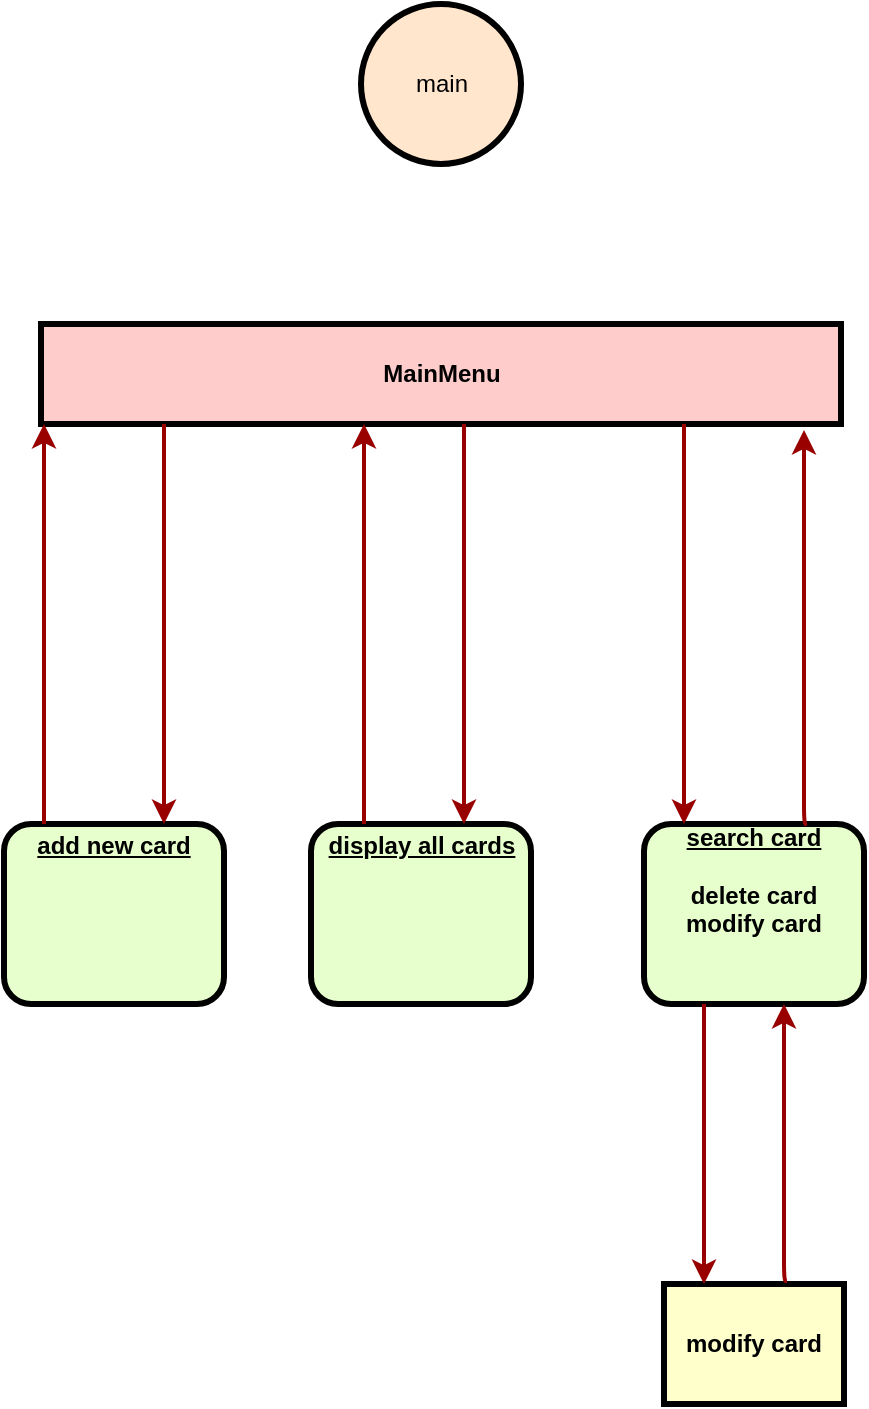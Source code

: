 <mxfile version="15.7.0" type="github">
  <diagram name="Page-1" id="c7558073-3199-34d8-9f00-42111426c3f3">
    <mxGraphModel dx="870" dy="1802" grid="1" gridSize="10" guides="1" tooltips="1" connect="1" arrows="1" fold="1" page="1" pageScale="1" pageWidth="826" pageHeight="1169" background="none" math="0" shadow="0">
      <root>
        <mxCell id="0" />
        <mxCell id="1" parent="0" />
        <mxCell id="5" value="MainMenu" style="shape=process;whiteSpace=wrap;align=center;verticalAlign=middle;size=0;fontStyle=1;strokeWidth=3;fillColor=#FFCCCC" parent="1" vertex="1">
          <mxGeometry x="198.5" y="90" width="400" height="50" as="geometry" />
        </mxCell>
        <mxCell id="9" value="&lt;u&gt;search card&lt;/u&gt;&lt;br&gt;&lt;br&gt;delete card&lt;br&gt;modify card" style="verticalAlign=middle;align=center;overflow=fill;fontSize=12;fontFamily=Helvetica;html=1;rounded=1;fontStyle=1;strokeWidth=3;fillColor=#E6FFCC" parent="1" vertex="1">
          <mxGeometry x="500" y="340" width="110" height="90" as="geometry" />
        </mxCell>
        <mxCell id="10" value="&lt;p style=&quot;margin: 0px ; margin-top: 4px ; text-align: center ; text-decoration: underline&quot;&gt;add new card&lt;/p&gt;" style="verticalAlign=middle;align=center;overflow=fill;fontSize=12;fontFamily=Helvetica;html=1;rounded=1;fontStyle=1;strokeWidth=3;fillColor=#E6FFCC" parent="1" vertex="1">
          <mxGeometry x="180.0" y="340" width="110" height="90" as="geometry" />
        </mxCell>
        <mxCell id="14" value="modify card" style="whiteSpace=wrap;align=center;verticalAlign=middle;fontStyle=1;strokeWidth=3;fillColor=#FFFFCC" parent="1" vertex="1">
          <mxGeometry x="510" y="570.0" width="90" height="60" as="geometry" />
        </mxCell>
        <mxCell id="11" value="&lt;p style=&quot;margin: 0px ; margin-top: 4px ; text-align: center ; text-decoration: underline&quot;&gt;display all cards&lt;/p&gt;" style="verticalAlign=middle;align=center;overflow=fill;fontSize=12;fontFamily=Helvetica;html=1;rounded=1;fontStyle=1;strokeWidth=3;fillColor=#E6FFCC" parent="1" vertex="1">
          <mxGeometry x="333.5" y="340" width="110" height="90" as="geometry" />
        </mxCell>
        <mxCell id="77" value="" style="edgeStyle=elbowEdgeStyle;elbow=horizontal;strokeColor=#990000;strokeWidth=2" parent="1" source="5" target="9" edge="1">
          <mxGeometry width="100" height="100" relative="1" as="geometry">
            <mxPoint x="400" y="590" as="sourcePoint" />
            <mxPoint x="500" y="490" as="targetPoint" />
            <Array as="points">
              <mxPoint x="520" y="220" />
              <mxPoint x="520" y="230" />
              <mxPoint x="560" y="480" />
            </Array>
          </mxGeometry>
        </mxCell>
        <mxCell id="88" value="" style="edgeStyle=elbowEdgeStyle;elbow=horizontal;strokeColor=#990000;strokeWidth=2" parent="1" source="5" target="11" edge="1">
          <mxGeometry width="100" height="100" relative="1" as="geometry">
            <mxPoint x="50" y="500" as="sourcePoint" />
            <mxPoint x="150" y="400" as="targetPoint" />
            <Array as="points">
              <mxPoint x="410" y="235" />
            </Array>
          </mxGeometry>
        </mxCell>
        <mxCell id="89" value="" style="edgeStyle=elbowEdgeStyle;elbow=horizontal;strokeColor=#990000;strokeWidth=2" parent="1" source="11" target="5" edge="1">
          <mxGeometry width="100" height="100" relative="1" as="geometry">
            <mxPoint x="60.0" y="510" as="sourcePoint" />
            <mxPoint x="160.0" y="410" as="targetPoint" />
            <Array as="points">
              <mxPoint x="360" y="235" />
            </Array>
          </mxGeometry>
        </mxCell>
        <mxCell id="92" value="" style="edgeStyle=elbowEdgeStyle;elbow=horizontal;strokeColor=#990000;strokeWidth=2" parent="1" source="5" target="10" edge="1">
          <mxGeometry width="100" height="100" relative="1" as="geometry">
            <mxPoint x="30.0" y="500" as="sourcePoint" />
            <mxPoint x="130.0" y="400" as="targetPoint" />
            <Array as="points">
              <mxPoint x="260" y="250" />
              <mxPoint x="250" y="470" />
            </Array>
          </mxGeometry>
        </mxCell>
        <mxCell id="93" value="" style="edgeStyle=elbowEdgeStyle;elbow=horizontal;strokeColor=#990000;strokeWidth=2" parent="1" source="10" target="5" edge="1">
          <mxGeometry width="100" height="100" relative="1" as="geometry">
            <mxPoint x="40" y="510" as="sourcePoint" />
            <mxPoint x="140" y="410" as="targetPoint" />
            <Array as="points">
              <mxPoint x="200" y="280" />
              <mxPoint x="230" y="470" />
            </Array>
          </mxGeometry>
        </mxCell>
        <mxCell id="1_X1-0_3StD8lewoILFV-97" value="" style="edgeStyle=elbowEdgeStyle;elbow=horizontal;strokeColor=#990000;strokeWidth=2;exitX=0.683;exitY=-0.025;exitDx=0;exitDy=0;exitPerimeter=0;" edge="1" parent="1" source="14">
          <mxGeometry width="100" height="100" relative="1" as="geometry">
            <mxPoint x="570" y="580" as="sourcePoint" />
            <mxPoint x="570" y="430" as="targetPoint" />
            <Array as="points">
              <mxPoint x="570" y="490" />
              <mxPoint x="570" y="650" />
              <mxPoint x="560" y="420" />
              <mxPoint x="590" y="460" />
              <mxPoint x="610" y="450" />
              <mxPoint x="590" y="700" />
            </Array>
          </mxGeometry>
        </mxCell>
        <mxCell id="1_X1-0_3StD8lewoILFV-100" value="" style="edgeStyle=elbowEdgeStyle;elbow=horizontal;strokeColor=#990000;strokeWidth=2" edge="1" parent="1">
          <mxGeometry width="100" height="100" relative="1" as="geometry">
            <mxPoint x="530" y="430" as="sourcePoint" />
            <mxPoint x="530" y="570" as="targetPoint" />
            <Array as="points">
              <mxPoint x="530" y="450" />
              <mxPoint x="530" y="460" />
              <mxPoint x="570" y="710" />
            </Array>
          </mxGeometry>
        </mxCell>
        <mxCell id="1_X1-0_3StD8lewoILFV-101" value="" style="edgeStyle=elbowEdgeStyle;elbow=horizontal;strokeColor=#990000;strokeWidth=2;exitX=0.683;exitY=-0.025;exitDx=0;exitDy=0;exitPerimeter=0;entryX=0.953;entryY=1.06;entryDx=0;entryDy=0;entryPerimeter=0;" edge="1" parent="1" target="5">
          <mxGeometry width="100" height="100" relative="1" as="geometry">
            <mxPoint x="581.47" y="340" as="sourcePoint" />
            <mxPoint x="580" y="201.5" as="targetPoint" />
            <Array as="points">
              <mxPoint x="580" y="261.5" />
              <mxPoint x="580" y="421.5" />
              <mxPoint x="570" y="191.5" />
              <mxPoint x="600" y="231.5" />
              <mxPoint x="620" y="221.5" />
              <mxPoint x="600" y="471.5" />
            </Array>
          </mxGeometry>
        </mxCell>
        <mxCell id="1_X1-0_3StD8lewoILFV-102" value="main" style="ellipse;whiteSpace=wrap;html=1;aspect=fixed;fillColor=#ffe6cc;strokeColor=default;strokeWidth=3;" vertex="1" parent="1">
          <mxGeometry x="358.5" y="-70" width="80" height="80" as="geometry" />
        </mxCell>
      </root>
    </mxGraphModel>
  </diagram>
</mxfile>

